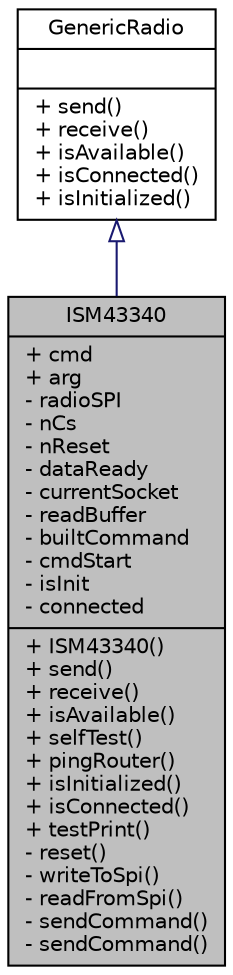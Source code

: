 digraph "ISM43340"
{
  edge [fontname="Helvetica",fontsize="10",labelfontname="Helvetica",labelfontsize="10"];
  node [fontname="Helvetica",fontsize="10",shape=record];
  Node0 [label="{ISM43340\n|+ cmd\l+ arg\l- radioSPI\l- nCs\l- nReset\l- dataReady\l- currentSocket\l- readBuffer\l- builtCommand\l- cmdStart\l- isInit\l- connected\l|+ ISM43340()\l+ send()\l+ receive()\l+ isAvailable()\l+ selfTest()\l+ pingRouter()\l+ isInitialized()\l+ isConnected()\l+ testPrint()\l- reset()\l- writeToSpi()\l- readFromSpi()\l- sendCommand()\l- sendCommand()\l}",height=0.2,width=0.4,color="black", fillcolor="grey75", style="filled", fontcolor="black"];
  Node1 -> Node0 [dir="back",color="midnightblue",fontsize="10",style="solid",arrowtail="onormal",fontname="Helvetica"];
  Node1 [label="{GenericRadio\n||+ send()\l+ receive()\l+ isAvailable()\l+ isConnected()\l+ isInitialized()\l}",height=0.2,width=0.4,color="black", fillcolor="white", style="filled",URL="$class_generic_radio.html"];
}

